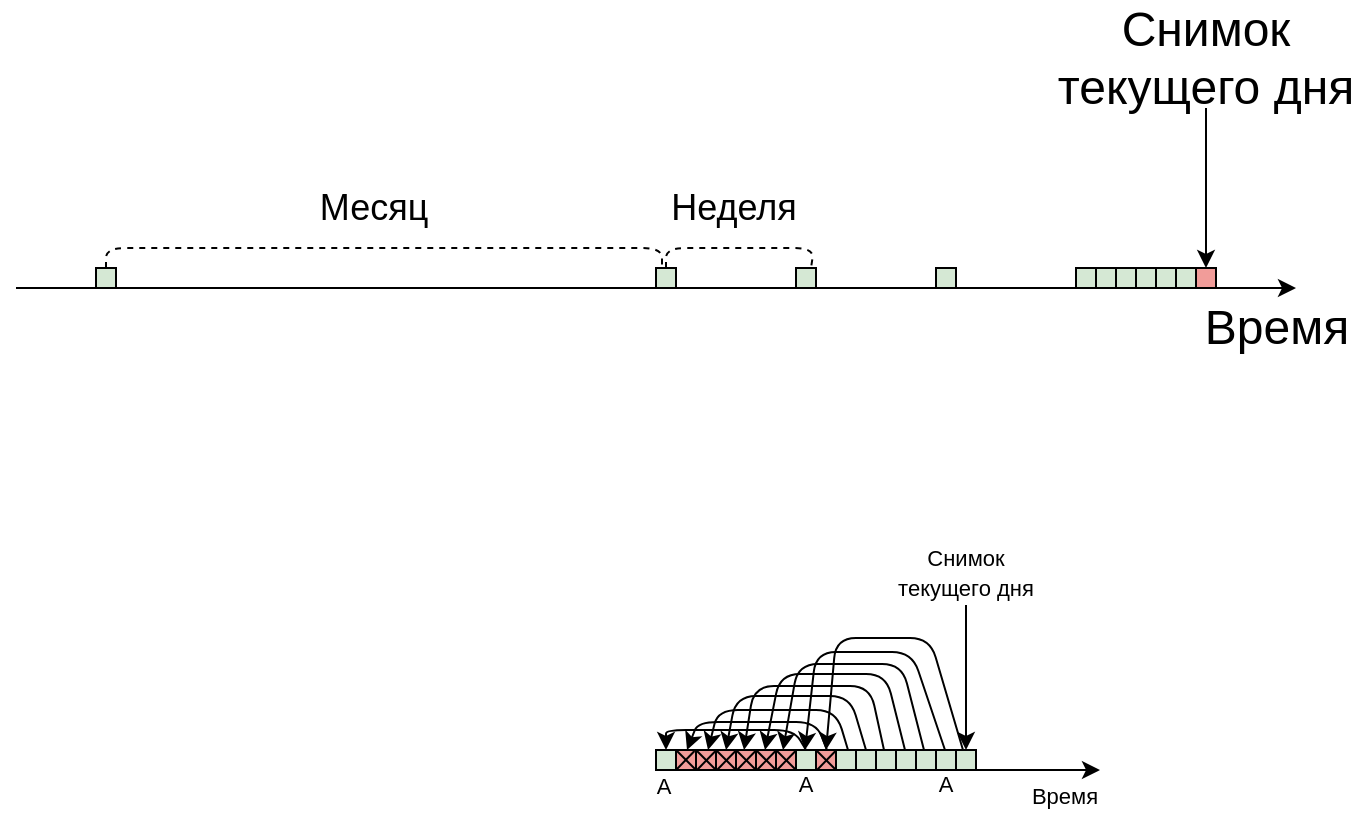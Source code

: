 <mxfile version="10.7.4" type="device"><diagram id="q71ak9G6JvbUpHrXt8oc" name="Page-1"><mxGraphModel dx="540" dy="233" grid="0" gridSize="10" guides="1" tooltips="1" connect="1" arrows="1" fold="1" page="1" pageScale="1" pageWidth="827" pageHeight="1169" math="0" shadow="0"><root><mxCell id="0"/><mxCell id="1" parent="0"/><mxCell id="YoyzH5XgGSBNIOCsSECh-4" value="" style="rounded=0;whiteSpace=wrap;html=1;fillColor=#F19C99;" parent="1" vertex="1"><mxGeometry x="631" y="170" width="10" height="10" as="geometry"/></mxCell><mxCell id="YoyzH5XgGSBNIOCsSECh-5" value="" style="endArrow=classic;html=1;" parent="1" edge="1"><mxGeometry width="50" height="50" relative="1" as="geometry"><mxPoint x="41" y="180" as="sourcePoint"/><mxPoint x="681" y="180" as="targetPoint"/></mxGeometry></mxCell><mxCell id="YoyzH5XgGSBNIOCsSECh-6" value="&lt;font style=&quot;font-size: 24px&quot;&gt;Время&lt;/font&gt;" style="text;html=1;resizable=0;points=[];align=center;verticalAlign=middle;labelBackgroundColor=#ffffff;" parent="YoyzH5XgGSBNIOCsSECh-5" vertex="1" connectable="0"><mxGeometry x="-0.093" y="1" relative="1" as="geometry"><mxPoint x="340" y="21" as="offset"/></mxGeometry></mxCell><mxCell id="YoyzH5XgGSBNIOCsSECh-7" value="" style="rounded=0;whiteSpace=wrap;html=1;fillColor=#D5E8D4;" parent="1" vertex="1"><mxGeometry x="621" y="170" width="10" height="10" as="geometry"/></mxCell><mxCell id="YoyzH5XgGSBNIOCsSECh-11" value="" style="rounded=0;whiteSpace=wrap;html=1;fillColor=#D5E8D4;" parent="1" vertex="1"><mxGeometry x="581" y="170" width="11" height="10" as="geometry"/></mxCell><mxCell id="YoyzH5XgGSBNIOCsSECh-12" value="" style="rounded=0;whiteSpace=wrap;html=1;fillColor=#D5E8D4;" parent="1" vertex="1"><mxGeometry x="501" y="170" width="10" height="10" as="geometry"/></mxCell><mxCell id="YoyzH5XgGSBNIOCsSECh-13" value="" style="rounded=0;whiteSpace=wrap;html=1;fillColor=#D5E8D4;" parent="1" vertex="1"><mxGeometry x="601" y="170" width="10" height="10" as="geometry"/></mxCell><mxCell id="YoyzH5XgGSBNIOCsSECh-14" value="" style="rounded=0;whiteSpace=wrap;html=1;fillColor=#D5E8D4;" parent="1" vertex="1"><mxGeometry x="591" y="170" width="10" height="10" as="geometry"/></mxCell><mxCell id="YoyzH5XgGSBNIOCsSECh-15" value="" style="rounded=0;whiteSpace=wrap;html=1;fillColor=#D5E8D4;" parent="1" vertex="1"><mxGeometry x="361" y="170" width="10" height="10" as="geometry"/></mxCell><mxCell id="YoyzH5XgGSBNIOCsSECh-16" value="" style="rounded=0;whiteSpace=wrap;html=1;fillColor=#D5E8D4;" parent="1" vertex="1"><mxGeometry x="571" y="170" width="10" height="10" as="geometry"/></mxCell><mxCell id="YoyzH5XgGSBNIOCsSECh-17" value="" style="rounded=0;whiteSpace=wrap;html=1;fillColor=#D5E8D4;" parent="1" vertex="1"><mxGeometry x="81" y="170" width="10" height="10" as="geometry"/></mxCell><mxCell id="YoyzH5XgGSBNIOCsSECh-19" value="" style="rounded=0;whiteSpace=wrap;html=1;fillColor=#D5E8D4;" parent="1" vertex="1"><mxGeometry x="431" y="170" width="10" height="10" as="geometry"/></mxCell><mxCell id="YoyzH5XgGSBNIOCsSECh-20" value="" style="rounded=0;whiteSpace=wrap;html=1;fillColor=#D5E8D4;" parent="1" vertex="1"><mxGeometry x="611" y="170" width="10" height="10" as="geometry"/></mxCell><mxCell id="YoyzH5XgGSBNIOCsSECh-31" value="&lt;font style=&quot;font-size: 24px&quot;&gt;Снимок текущего дня&lt;/font&gt;" style="text;html=1;strokeColor=none;fillColor=none;align=center;verticalAlign=middle;whiteSpace=wrap;rounded=0;" parent="1" vertex="1"><mxGeometry x="557" y="40" width="158" height="50" as="geometry"/></mxCell><mxCell id="YoyzH5XgGSBNIOCsSECh-32" value="" style="endArrow=classic;html=1;exitX=0.5;exitY=1;exitDx=0;exitDy=0;entryX=0.5;entryY=0;entryDx=0;entryDy=0;" parent="1" source="YoyzH5XgGSBNIOCsSECh-31" target="YoyzH5XgGSBNIOCsSECh-4" edge="1"><mxGeometry width="50" height="50" relative="1" as="geometry"><mxPoint x="31" y="290" as="sourcePoint"/><mxPoint x="81" y="240" as="targetPoint"/></mxGeometry></mxCell><mxCell id="YoyzH5XgGSBNIOCsSECh-34" value="" style="endArrow=none;dashed=1;html=1;entryX=0.75;entryY=0;entryDx=0;entryDy=0;" parent="1" target="YoyzH5XgGSBNIOCsSECh-19" edge="1"><mxGeometry width="50" height="50" relative="1" as="geometry"><mxPoint x="366" y="170" as="sourcePoint"/><mxPoint x="430" y="170" as="targetPoint"/><Array as="points"><mxPoint x="366" y="160"/><mxPoint x="440" y="160"/></Array></mxGeometry></mxCell><mxCell id="YoyzH5XgGSBNIOCsSECh-35" value="&lt;font style=&quot;font-size: 18px&quot;&gt;Неделя&lt;/font&gt;" style="text;html=1;strokeColor=none;fillColor=none;align=center;verticalAlign=middle;whiteSpace=wrap;rounded=0;" parent="1" vertex="1"><mxGeometry x="380" y="130" width="40" height="20" as="geometry"/></mxCell><mxCell id="YoyzH5XgGSBNIOCsSECh-36" value="" style="endArrow=none;dashed=1;html=1;exitX=0.5;exitY=0;exitDx=0;exitDy=0;" parent="1" source="YoyzH5XgGSBNIOCsSECh-17" edge="1"><mxGeometry width="50" height="50" relative="1" as="geometry"><mxPoint x="130" y="150" as="sourcePoint"/><mxPoint x="364" y="170" as="targetPoint"/><Array as="points"><mxPoint x="86" y="160"/><mxPoint x="364" y="160"/></Array></mxGeometry></mxCell><mxCell id="YoyzH5XgGSBNIOCsSECh-37" value="&lt;font style=&quot;font-size: 18px&quot;&gt;Месяц&lt;/font&gt;" style="text;html=1;strokeColor=none;fillColor=none;align=center;verticalAlign=middle;whiteSpace=wrap;rounded=0;" parent="1" vertex="1"><mxGeometry x="200" y="130" width="40" height="20" as="geometry"/></mxCell><mxCell id="Xe47xeu8CmsNvQbavY9B-2" value="" style="endArrow=classic;html=1;exitX=0.5;exitY=0;exitDx=0;exitDy=0;" edge="1" parent="1" source="Xe47xeu8CmsNvQbavY9B-46"><mxGeometry width="50" height="50" relative="1" as="geometry"><mxPoint x="41" y="421" as="sourcePoint"/><mxPoint x="583" y="421" as="targetPoint"/></mxGeometry></mxCell><mxCell id="Xe47xeu8CmsNvQbavY9B-3" value="&lt;font style=&quot;font-size: 11px&quot;&gt;Время&lt;/font&gt;" style="text;html=1;resizable=0;points=[];align=center;verticalAlign=middle;labelBackgroundColor=#ffffff;" vertex="1" connectable="0" parent="Xe47xeu8CmsNvQbavY9B-2"><mxGeometry x="-0.093" y="1" relative="1" as="geometry"><mxPoint x="101" y="14" as="offset"/></mxGeometry></mxCell><mxCell id="Xe47xeu8CmsNvQbavY9B-6" value="" style="rounded=0;whiteSpace=wrap;html=1;fillColor=#D5E8D4;" vertex="1" parent="1"><mxGeometry x="501" y="411" width="10" height="10" as="geometry"/></mxCell><mxCell id="Xe47xeu8CmsNvQbavY9B-9" value="" style="rounded=0;whiteSpace=wrap;html=1;fillColor=#D5E8D4;" vertex="1" parent="1"><mxGeometry x="361" y="411" width="10" height="10" as="geometry"/></mxCell><mxCell id="Xe47xeu8CmsNvQbavY9B-12" value="" style="rounded=0;whiteSpace=wrap;html=1;fillColor=#D5E8D4;" vertex="1" parent="1"><mxGeometry x="431" y="411" width="10" height="10" as="geometry"/></mxCell><mxCell id="Xe47xeu8CmsNvQbavY9B-14" value="&lt;font style=&quot;font-size: 11px&quot;&gt;Снимок&lt;br&gt;текущего дня&lt;/font&gt;" style="text;html=1;strokeColor=none;fillColor=none;align=center;verticalAlign=middle;whiteSpace=wrap;rounded=0;" vertex="1" parent="1"><mxGeometry x="467" y="305.5" width="98" height="33" as="geometry"/></mxCell><mxCell id="Xe47xeu8CmsNvQbavY9B-15" value="" style="endArrow=classic;html=1;exitX=0.5;exitY=1;exitDx=0;exitDy=0;entryX=0.5;entryY=0;entryDx=0;entryDy=0;" edge="1" source="Xe47xeu8CmsNvQbavY9B-14" target="Xe47xeu8CmsNvQbavY9B-21" parent="1"><mxGeometry width="50" height="50" relative="1" as="geometry"><mxPoint x="31" y="531" as="sourcePoint"/><mxPoint x="515" y="411" as="targetPoint"/></mxGeometry></mxCell><mxCell id="Xe47xeu8CmsNvQbavY9B-21" value="" style="rounded=0;whiteSpace=wrap;html=1;fillColor=#D5E8D4;" vertex="1" parent="1"><mxGeometry x="511" y="411" width="10" height="10" as="geometry"/></mxCell><mxCell id="Xe47xeu8CmsNvQbavY9B-23" value="" style="rounded=0;whiteSpace=wrap;html=1;fillColor=#F19C99;" vertex="1" parent="1"><mxGeometry x="401" y="411" width="10" height="10" as="geometry"/></mxCell><mxCell id="Xe47xeu8CmsNvQbavY9B-24" value="" style="rounded=0;whiteSpace=wrap;html=1;fillColor=#D5E8D4;" vertex="1" parent="1"><mxGeometry x="481" y="411" width="10" height="10" as="geometry"/></mxCell><mxCell id="Xe47xeu8CmsNvQbavY9B-27" value="" style="rounded=0;whiteSpace=wrap;html=1;fillColor=#D5E8D4;" vertex="1" parent="1"><mxGeometry x="491" y="411" width="10" height="10" as="geometry"/></mxCell><mxCell id="Xe47xeu8CmsNvQbavY9B-29" value="" style="rounded=0;whiteSpace=wrap;html=1;fillColor=#D5E8D4;" vertex="1" parent="1"><mxGeometry x="471" y="411" width="10" height="10" as="geometry"/></mxCell><mxCell id="Xe47xeu8CmsNvQbavY9B-32" value="" style="rounded=0;whiteSpace=wrap;html=1;fillColor=#F19C99;" vertex="1" parent="1"><mxGeometry x="411" y="411" width="10" height="10" as="geometry"/></mxCell><mxCell id="Xe47xeu8CmsNvQbavY9B-33" value="" style="rounded=0;whiteSpace=wrap;html=1;fillColor=#D5E8D4;" vertex="1" parent="1"><mxGeometry x="451" y="411" width="10" height="10" as="geometry"/></mxCell><mxCell id="Xe47xeu8CmsNvQbavY9B-34" value="" style="rounded=0;whiteSpace=wrap;html=1;fillColor=#F19C99;" vertex="1" parent="1"><mxGeometry x="391" y="411" width="10" height="10" as="geometry"/></mxCell><mxCell id="Xe47xeu8CmsNvQbavY9B-35" value="" style="rounded=0;whiteSpace=wrap;html=1;fillColor=#F19C99;" vertex="1" parent="1"><mxGeometry x="381" y="411" width="10" height="10" as="geometry"/></mxCell><mxCell id="Xe47xeu8CmsNvQbavY9B-36" value="" style="rounded=0;whiteSpace=wrap;html=1;fillColor=#F19C99;" vertex="1" parent="1"><mxGeometry x="441" y="411" width="10" height="10" as="geometry"/></mxCell><mxCell id="Xe47xeu8CmsNvQbavY9B-37" value="" style="rounded=0;whiteSpace=wrap;html=1;fillColor=#D5E8D4;" vertex="1" parent="1"><mxGeometry x="461" y="411" width="10" height="10" as="geometry"/></mxCell><mxCell id="Xe47xeu8CmsNvQbavY9B-38" value="" style="rounded=0;whiteSpace=wrap;html=1;fillColor=#F19C99;" vertex="1" parent="1"><mxGeometry x="421" y="411" width="10" height="10" as="geometry"/></mxCell><mxCell id="Xe47xeu8CmsNvQbavY9B-43" value="" style="rounded=0;whiteSpace=wrap;html=1;fillColor=#F19C99;" vertex="1" parent="1"><mxGeometry x="371" y="411" width="10" height="10" as="geometry"/></mxCell><mxCell id="Xe47xeu8CmsNvQbavY9B-46" value="&lt;font style=&quot;font-size: 11px&quot;&gt;A&lt;/font&gt;" style="text;html=1;strokeColor=none;fillColor=none;align=center;verticalAlign=middle;whiteSpace=wrap;rounded=0;" vertex="1" parent="1"><mxGeometry x="346" y="421" width="38" height="16" as="geometry"/></mxCell><mxCell id="Xe47xeu8CmsNvQbavY9B-47" value="&lt;font style=&quot;font-size: 11px&quot;&gt;A&lt;/font&gt;" style="text;html=1;strokeColor=none;fillColor=none;align=center;verticalAlign=middle;whiteSpace=wrap;rounded=0;" vertex="1" parent="1"><mxGeometry x="417" y="421" width="38" height="13" as="geometry"/></mxCell><mxCell id="Xe47xeu8CmsNvQbavY9B-48" value="&lt;font style=&quot;font-size: 11px&quot;&gt;A&lt;/font&gt;" style="text;html=1;strokeColor=none;fillColor=none;align=center;verticalAlign=middle;whiteSpace=wrap;rounded=0;" vertex="1" parent="1"><mxGeometry x="487" y="421" width="38" height="13" as="geometry"/></mxCell><mxCell id="Xe47xeu8CmsNvQbavY9B-51" value="" style="endArrow=classic;html=1;exitX=0.5;exitY=0;exitDx=0;exitDy=0;entryX=0.5;entryY=0;entryDx=0;entryDy=0;" edge="1" parent="1" source="Xe47xeu8CmsNvQbavY9B-12" target="Xe47xeu8CmsNvQbavY9B-9"><mxGeometry width="50" height="50" relative="1" as="geometry"><mxPoint x="314" y="524" as="sourcePoint"/><mxPoint x="365" y="408" as="targetPoint"/><Array as="points"><mxPoint x="430" y="401"/><mxPoint x="366" y="401"/></Array></mxGeometry></mxCell><mxCell id="Xe47xeu8CmsNvQbavY9B-52" value="" style="endArrow=classic;html=1;exitX=0.5;exitY=0;exitDx=0;exitDy=0;entryX=0.5;entryY=0;entryDx=0;entryDy=0;" edge="1" parent="1"><mxGeometry width="50" height="50" relative="1" as="geometry"><mxPoint x="446.5" y="411" as="sourcePoint"/><mxPoint x="376.5" y="411" as="targetPoint"/><Array as="points"><mxPoint x="441" y="397"/><mxPoint x="382" y="397"/></Array></mxGeometry></mxCell><mxCell id="Xe47xeu8CmsNvQbavY9B-53" value="" style="endArrow=none;html=1;exitX=0.908;exitY=-0.031;exitDx=0;exitDy=0;exitPerimeter=0;entryX=0;entryY=0;entryDx=0;entryDy=0;entryPerimeter=0;" edge="1" parent="1" source="Xe47xeu8CmsNvQbavY9B-46" target="Xe47xeu8CmsNvQbavY9B-43"><mxGeometry width="50" height="50" relative="1" as="geometry"><mxPoint x="314" y="524" as="sourcePoint"/><mxPoint x="389" y="436" as="targetPoint"/></mxGeometry></mxCell><mxCell id="Xe47xeu8CmsNvQbavY9B-54" value="" style="endArrow=none;html=1;entryX=0.925;entryY=0.05;entryDx=0;entryDy=0;entryPerimeter=0;exitX=0.658;exitY=0;exitDx=0;exitDy=0;exitPerimeter=0;" edge="1" parent="1" source="Xe47xeu8CmsNvQbavY9B-46" target="Xe47xeu8CmsNvQbavY9B-43"><mxGeometry width="50" height="50" relative="1" as="geometry"><mxPoint x="356" y="454" as="sourcePoint"/><mxPoint x="380" y="451" as="targetPoint"/></mxGeometry></mxCell><mxCell id="Xe47xeu8CmsNvQbavY9B-55" value="" style="endArrow=classic;html=1;exitX=0.5;exitY=0;exitDx=0;exitDy=0;entryX=0.5;entryY=0;entryDx=0;entryDy=0;" edge="1" parent="1"><mxGeometry width="50" height="50" relative="1" as="geometry"><mxPoint x="457" y="411" as="sourcePoint"/><mxPoint x="387" y="411" as="targetPoint"/><Array as="points"><mxPoint x="451" y="391"/><mxPoint x="392" y="391"/></Array></mxGeometry></mxCell><mxCell id="Xe47xeu8CmsNvQbavY9B-57" value="" style="endArrow=none;html=1;exitX=0.908;exitY=-0.031;exitDx=0;exitDy=0;exitPerimeter=0;entryX=0;entryY=0;entryDx=0;entryDy=0;entryPerimeter=0;" edge="1" parent="1"><mxGeometry width="50" height="50" relative="1" as="geometry"><mxPoint x="401" y="421" as="sourcePoint"/><mxPoint x="391.5" y="411.5" as="targetPoint"/></mxGeometry></mxCell><mxCell id="Xe47xeu8CmsNvQbavY9B-59" value="" style="endArrow=none;html=1;exitX=0.908;exitY=-0.031;exitDx=0;exitDy=0;exitPerimeter=0;entryX=0;entryY=0;entryDx=0;entryDy=0;entryPerimeter=0;" edge="1" parent="1"><mxGeometry width="50" height="50" relative="1" as="geometry"><mxPoint x="391" y="421" as="sourcePoint"/><mxPoint x="381.5" y="411.5" as="targetPoint"/></mxGeometry></mxCell><mxCell id="Xe47xeu8CmsNvQbavY9B-60" value="" style="endArrow=none;html=1;exitX=0.908;exitY=-0.031;exitDx=0;exitDy=0;exitPerimeter=0;entryX=0;entryY=0;entryDx=0;entryDy=0;entryPerimeter=0;" edge="1" parent="1"><mxGeometry width="50" height="50" relative="1" as="geometry"><mxPoint x="421" y="421" as="sourcePoint"/><mxPoint x="411.5" y="411.5" as="targetPoint"/></mxGeometry></mxCell><mxCell id="Xe47xeu8CmsNvQbavY9B-61" value="" style="endArrow=none;html=1;exitX=0.908;exitY=-0.031;exitDx=0;exitDy=0;exitPerimeter=0;entryX=0;entryY=0;entryDx=0;entryDy=0;entryPerimeter=0;" edge="1" parent="1"><mxGeometry width="50" height="50" relative="1" as="geometry"><mxPoint x="411" y="421" as="sourcePoint"/><mxPoint x="401.5" y="411.5" as="targetPoint"/></mxGeometry></mxCell><mxCell id="Xe47xeu8CmsNvQbavY9B-62" value="" style="endArrow=none;html=1;exitX=0.908;exitY=-0.031;exitDx=0;exitDy=0;exitPerimeter=0;entryX=0;entryY=0;entryDx=0;entryDy=0;entryPerimeter=0;" edge="1" parent="1"><mxGeometry width="50" height="50" relative="1" as="geometry"><mxPoint x="431" y="421" as="sourcePoint"/><mxPoint x="421.5" y="411.5" as="targetPoint"/></mxGeometry></mxCell><mxCell id="Xe47xeu8CmsNvQbavY9B-63" value="" style="endArrow=none;html=1;exitX=0.908;exitY=-0.031;exitDx=0;exitDy=0;exitPerimeter=0;entryX=0;entryY=0;entryDx=0;entryDy=0;entryPerimeter=0;" edge="1" parent="1"><mxGeometry width="50" height="50" relative="1" as="geometry"><mxPoint x="451" y="421" as="sourcePoint"/><mxPoint x="441.5" y="411.5" as="targetPoint"/></mxGeometry></mxCell><mxCell id="Xe47xeu8CmsNvQbavY9B-68" value="" style="endArrow=none;html=1;entryX=0.925;entryY=0.05;entryDx=0;entryDy=0;entryPerimeter=0;exitX=0.658;exitY=0;exitDx=0;exitDy=0;exitPerimeter=0;" edge="1" parent="1"><mxGeometry width="50" height="50" relative="1" as="geometry"><mxPoint x="381.5" y="421" as="sourcePoint"/><mxPoint x="390.75" y="411.5" as="targetPoint"/></mxGeometry></mxCell><mxCell id="Xe47xeu8CmsNvQbavY9B-69" value="" style="endArrow=none;html=1;entryX=0.925;entryY=0.05;entryDx=0;entryDy=0;entryPerimeter=0;exitX=0.658;exitY=0;exitDx=0;exitDy=0;exitPerimeter=0;" edge="1" parent="1"><mxGeometry width="50" height="50" relative="1" as="geometry"><mxPoint x="391.5" y="421" as="sourcePoint"/><mxPoint x="400.75" y="411.5" as="targetPoint"/></mxGeometry></mxCell><mxCell id="Xe47xeu8CmsNvQbavY9B-70" value="" style="endArrow=none;html=1;entryX=0.925;entryY=0.05;entryDx=0;entryDy=0;entryPerimeter=0;exitX=0.658;exitY=0;exitDx=0;exitDy=0;exitPerimeter=0;" edge="1" parent="1"><mxGeometry width="50" height="50" relative="1" as="geometry"><mxPoint x="401.5" y="421" as="sourcePoint"/><mxPoint x="410.75" y="411.5" as="targetPoint"/></mxGeometry></mxCell><mxCell id="Xe47xeu8CmsNvQbavY9B-71" value="" style="endArrow=none;html=1;entryX=0.925;entryY=0.05;entryDx=0;entryDy=0;entryPerimeter=0;exitX=0.658;exitY=0;exitDx=0;exitDy=0;exitPerimeter=0;" edge="1" parent="1"><mxGeometry width="50" height="50" relative="1" as="geometry"><mxPoint x="411.5" y="421" as="sourcePoint"/><mxPoint x="420.75" y="411.5" as="targetPoint"/></mxGeometry></mxCell><mxCell id="Xe47xeu8CmsNvQbavY9B-72" value="" style="endArrow=none;html=1;entryX=0.925;entryY=0.05;entryDx=0;entryDy=0;entryPerimeter=0;exitX=0.658;exitY=0;exitDx=0;exitDy=0;exitPerimeter=0;" edge="1" parent="1"><mxGeometry width="50" height="50" relative="1" as="geometry"><mxPoint x="441.5" y="421" as="sourcePoint"/><mxPoint x="450.75" y="411.5" as="targetPoint"/></mxGeometry></mxCell><mxCell id="Xe47xeu8CmsNvQbavY9B-73" value="" style="endArrow=none;html=1;entryX=0.925;entryY=0.05;entryDx=0;entryDy=0;entryPerimeter=0;exitX=0.658;exitY=0;exitDx=0;exitDy=0;exitPerimeter=0;" edge="1" parent="1"><mxGeometry width="50" height="50" relative="1" as="geometry"><mxPoint x="421.5" y="421" as="sourcePoint"/><mxPoint x="430.75" y="411.5" as="targetPoint"/></mxGeometry></mxCell><mxCell id="Xe47xeu8CmsNvQbavY9B-79" value="" style="endArrow=classic;html=1;exitX=0.5;exitY=0;exitDx=0;exitDy=0;entryX=0.5;entryY=0;entryDx=0;entryDy=0;" edge="1" parent="1"><mxGeometry width="50" height="50" relative="1" as="geometry"><mxPoint x="466" y="411" as="sourcePoint"/><mxPoint x="396" y="411" as="targetPoint"/><Array as="points"><mxPoint x="458" y="384"/><mxPoint x="401" y="384"/></Array></mxGeometry></mxCell><mxCell id="Xe47xeu8CmsNvQbavY9B-81" value="" style="endArrow=classic;html=1;exitX=0.5;exitY=0;exitDx=0;exitDy=0;entryX=0.5;entryY=0;entryDx=0;entryDy=0;" edge="1" parent="1"><mxGeometry width="50" height="50" relative="1" as="geometry"><mxPoint x="475" y="411" as="sourcePoint"/><mxPoint x="405" y="411" as="targetPoint"/><Array as="points"><mxPoint x="468" y="379"/><mxPoint x="410" y="379"/></Array></mxGeometry></mxCell><mxCell id="Xe47xeu8CmsNvQbavY9B-82" value="" style="endArrow=classic;html=1;exitX=0.5;exitY=0;exitDx=0;exitDy=0;entryX=0.5;entryY=0;entryDx=0;entryDy=0;" edge="1" parent="1"><mxGeometry width="50" height="50" relative="1" as="geometry"><mxPoint x="485.5" y="411" as="sourcePoint"/><mxPoint x="415.5" y="411" as="targetPoint"/><Array as="points"><mxPoint x="476" y="373"/><mxPoint x="423" y="373"/></Array></mxGeometry></mxCell><mxCell id="Xe47xeu8CmsNvQbavY9B-83" value="" style="endArrow=classic;html=1;entryX=0.5;entryY=0;entryDx=0;entryDy=0;" edge="1" parent="1"><mxGeometry width="50" height="50" relative="1" as="geometry"><mxPoint x="495" y="411" as="sourcePoint"/><mxPoint x="424.5" y="411" as="targetPoint"/><Array as="points"><mxPoint x="484" y="368"/><mxPoint x="432" y="368"/></Array></mxGeometry></mxCell><mxCell id="Xe47xeu8CmsNvQbavY9B-84" value="" style="endArrow=classic;html=1;exitX=0.5;exitY=0;exitDx=0;exitDy=0;entryX=0.5;entryY=0;entryDx=0;entryDy=0;" edge="1" parent="1"><mxGeometry width="50" height="50" relative="1" as="geometry"><mxPoint x="505.5" y="411" as="sourcePoint"/><mxPoint x="435.5" y="411" as="targetPoint"/><Array as="points"><mxPoint x="489" y="362"/><mxPoint x="441" y="362"/></Array></mxGeometry></mxCell><mxCell id="Xe47xeu8CmsNvQbavY9B-85" value="" style="endArrow=classic;html=1;exitX=0.5;exitY=0;exitDx=0;exitDy=0;entryX=0.5;entryY=0;entryDx=0;entryDy=0;" edge="1" parent="1" target="Xe47xeu8CmsNvQbavY9B-36"><mxGeometry width="50" height="50" relative="1" as="geometry"><mxPoint x="514.5" y="411" as="sourcePoint"/><mxPoint x="444.5" y="411" as="targetPoint"/><Array as="points"><mxPoint x="498" y="355"/><mxPoint x="451" y="355"/></Array></mxGeometry></mxCell></root></mxGraphModel></diagram></mxfile>